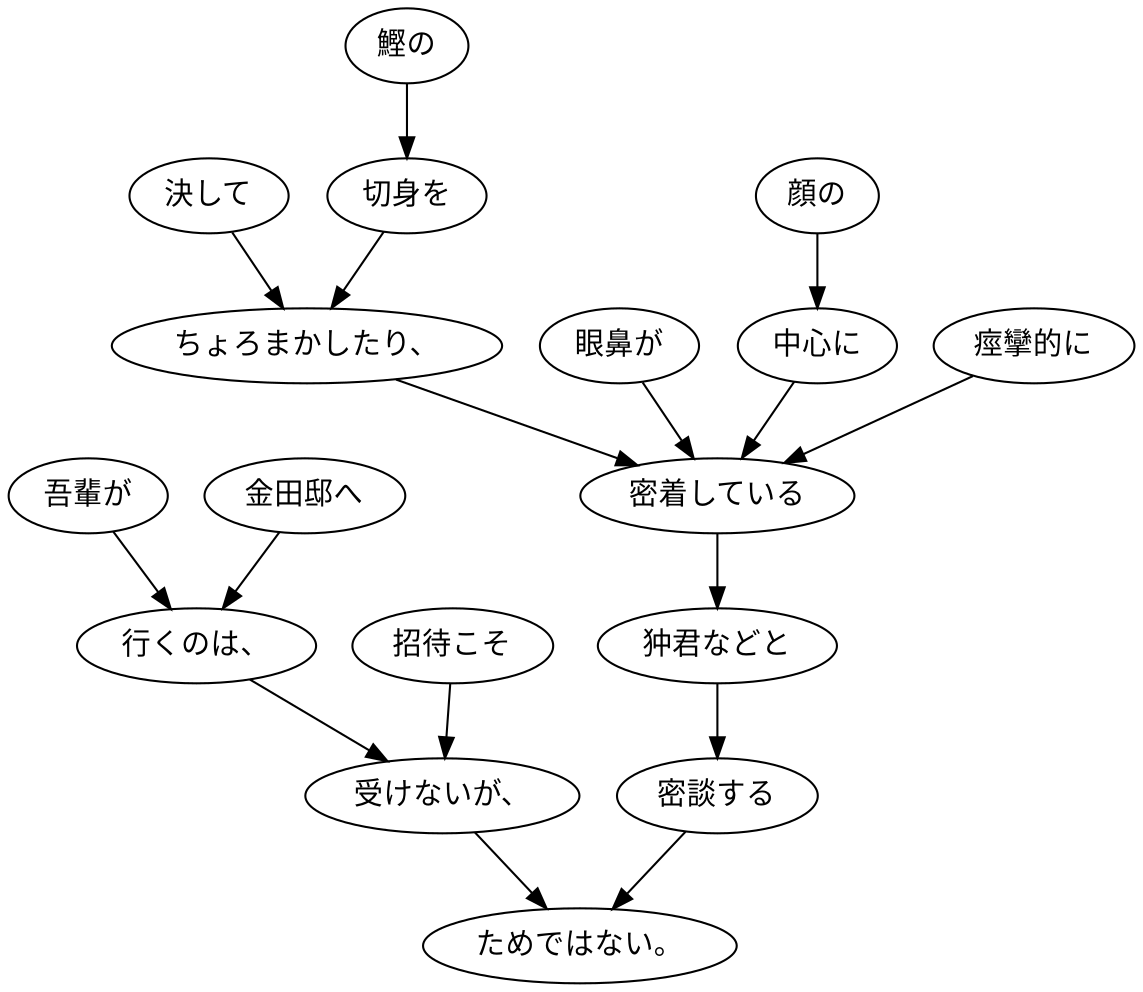digraph graph2051 {
	node0 [label="吾輩が"];
	node1 [label="金田邸へ"];
	node2 [label="行くのは、"];
	node3 [label="招待こそ"];
	node4 [label="受けないが、"];
	node5 [label="決して"];
	node6 [label="鰹の"];
	node7 [label="切身を"];
	node8 [label="ちょろまかしたり、"];
	node9 [label="眼鼻が"];
	node10 [label="顔の"];
	node11 [label="中心に"];
	node12 [label="痙攣的に"];
	node13 [label="密着している"];
	node14 [label="狆君などと"];
	node15 [label="密談する"];
	node16 [label="ためではない。"];
	node0 -> node2;
	node1 -> node2;
	node2 -> node4;
	node3 -> node4;
	node4 -> node16;
	node5 -> node8;
	node6 -> node7;
	node7 -> node8;
	node8 -> node13;
	node9 -> node13;
	node10 -> node11;
	node11 -> node13;
	node12 -> node13;
	node13 -> node14;
	node14 -> node15;
	node15 -> node16;
}
